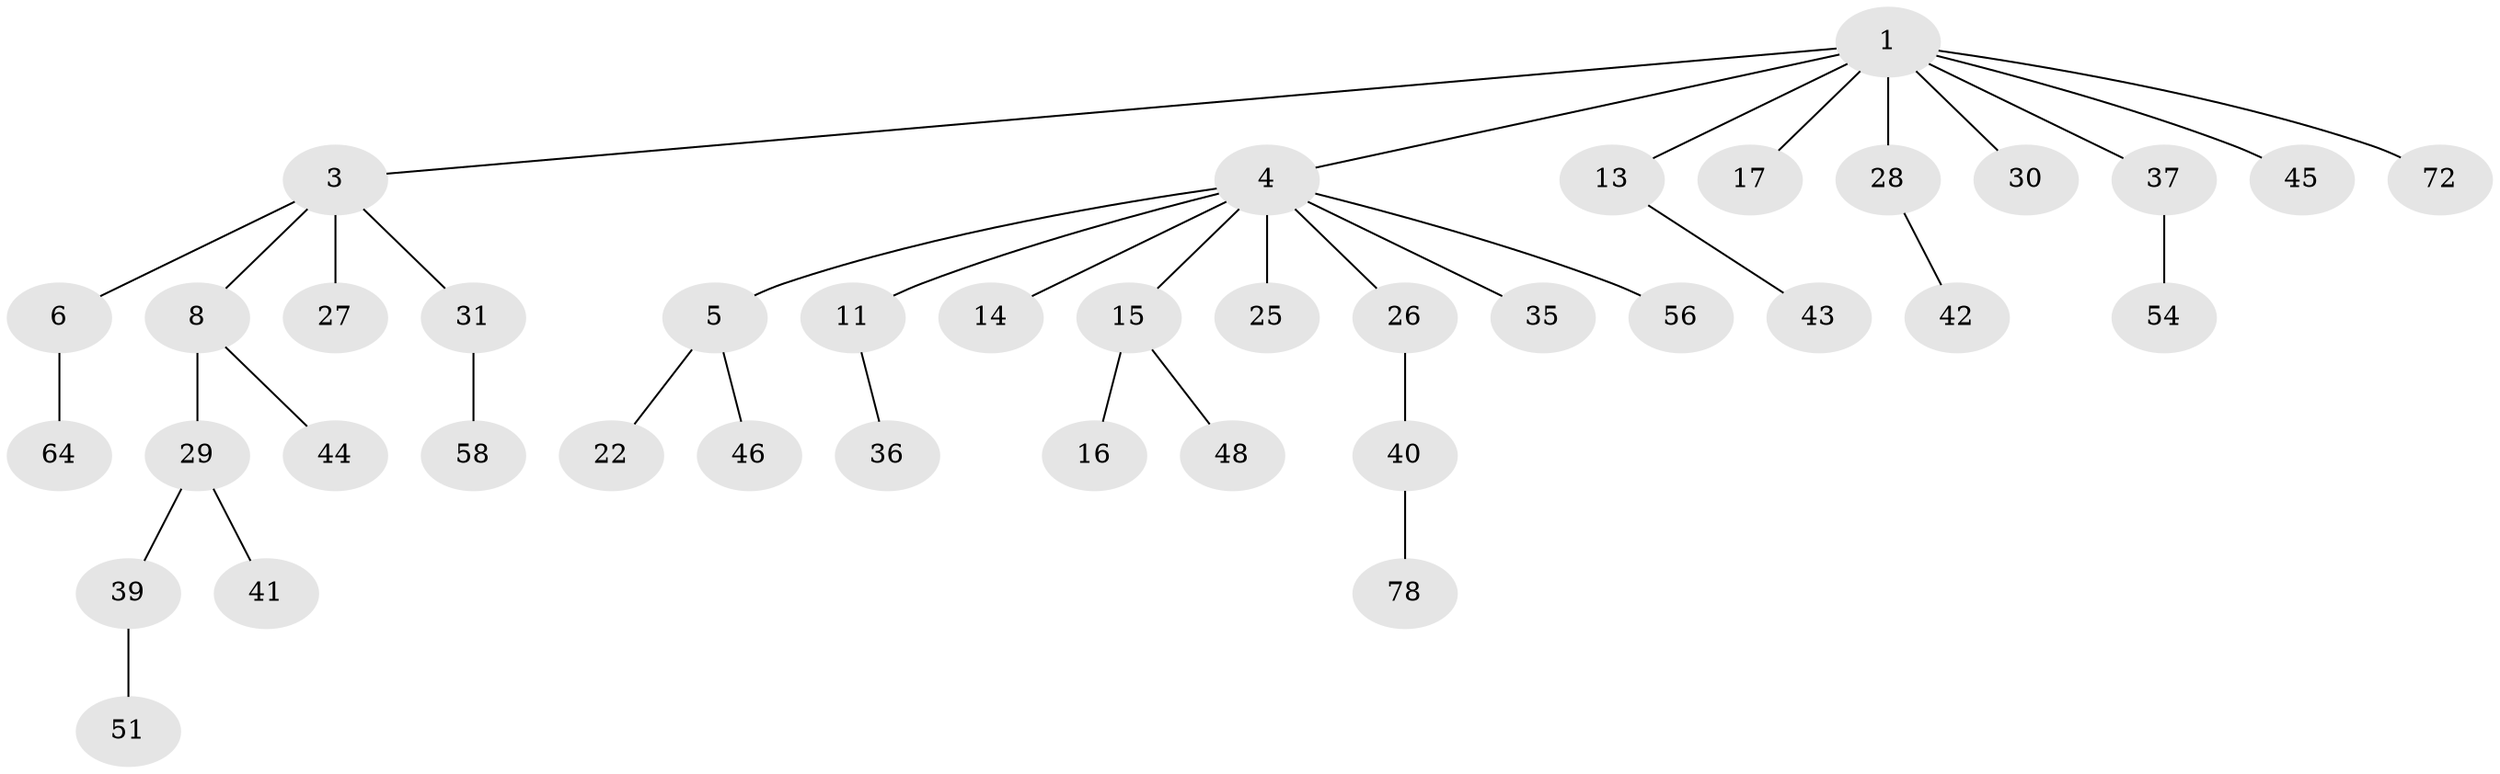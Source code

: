 // original degree distribution, {5: 0.05063291139240506, 6: 0.02531645569620253, 3: 0.11392405063291139, 2: 0.26582278481012656, 1: 0.4936708860759494, 4: 0.05063291139240506}
// Generated by graph-tools (version 1.1) at 2025/15/03/09/25 04:15:33]
// undirected, 39 vertices, 38 edges
graph export_dot {
graph [start="1"]
  node [color=gray90,style=filled];
  1 [super="+2+18+12"];
  3;
  4 [super="+7+9"];
  5;
  6;
  8;
  11 [super="+50+20+19"];
  13;
  14 [super="+49+57"];
  15;
  16 [super="+23"];
  17 [super="+33"];
  22;
  25 [super="+38"];
  26 [super="+32"];
  27;
  28;
  29 [super="+60"];
  30;
  31;
  35 [super="+67"];
  36 [super="+47"];
  37 [super="+52+55"];
  39;
  40;
  41;
  42;
  43;
  44;
  45;
  46;
  48 [super="+66"];
  51;
  54;
  56;
  58 [super="+59"];
  64 [super="+79+76+68"];
  72;
  78;
  1 -- 37;
  1 -- 45;
  1 -- 3;
  1 -- 4;
  1 -- 72;
  1 -- 28;
  1 -- 13;
  1 -- 30;
  1 -- 17;
  3 -- 6;
  3 -- 8;
  3 -- 27;
  3 -- 31;
  4 -- 5;
  4 -- 56;
  4 -- 35;
  4 -- 25;
  4 -- 26;
  4 -- 11;
  4 -- 14;
  4 -- 15;
  5 -- 22;
  5 -- 46;
  6 -- 64;
  8 -- 29;
  8 -- 44;
  11 -- 36;
  13 -- 43;
  15 -- 16;
  15 -- 48;
  26 -- 40;
  28 -- 42;
  29 -- 39;
  29 -- 41;
  31 -- 58;
  37 -- 54;
  39 -- 51;
  40 -- 78;
}
